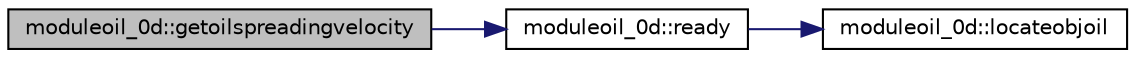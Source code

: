 digraph "moduleoil_0d::getoilspreadingvelocity"
{
 // LATEX_PDF_SIZE
  edge [fontname="Helvetica",fontsize="10",labelfontname="Helvetica",labelfontsize="10"];
  node [fontname="Helvetica",fontsize="10",shape=record];
  rankdir="LR";
  Node1 [label="moduleoil_0d::getoilspreadingvelocity",height=0.2,width=0.4,color="black", fillcolor="grey75", style="filled", fontcolor="black",tooltip=" "];
  Node1 -> Node2 [color="midnightblue",fontsize="10",style="solid"];
  Node2 [label="moduleoil_0d::ready",height=0.2,width=0.4,color="black", fillcolor="white", style="filled",URL="$namespacemoduleoil__0d.html#a5cfb3f6c158c2f89ed12f50f11b66786",tooltip=" "];
  Node2 -> Node3 [color="midnightblue",fontsize="10",style="solid"];
  Node3 [label="moduleoil_0d::locateobjoil",height=0.2,width=0.4,color="black", fillcolor="white", style="filled",URL="$namespacemoduleoil__0d.html#a9c7229be13ce2cc83e0f461b6355f4fa",tooltip=" "];
}
